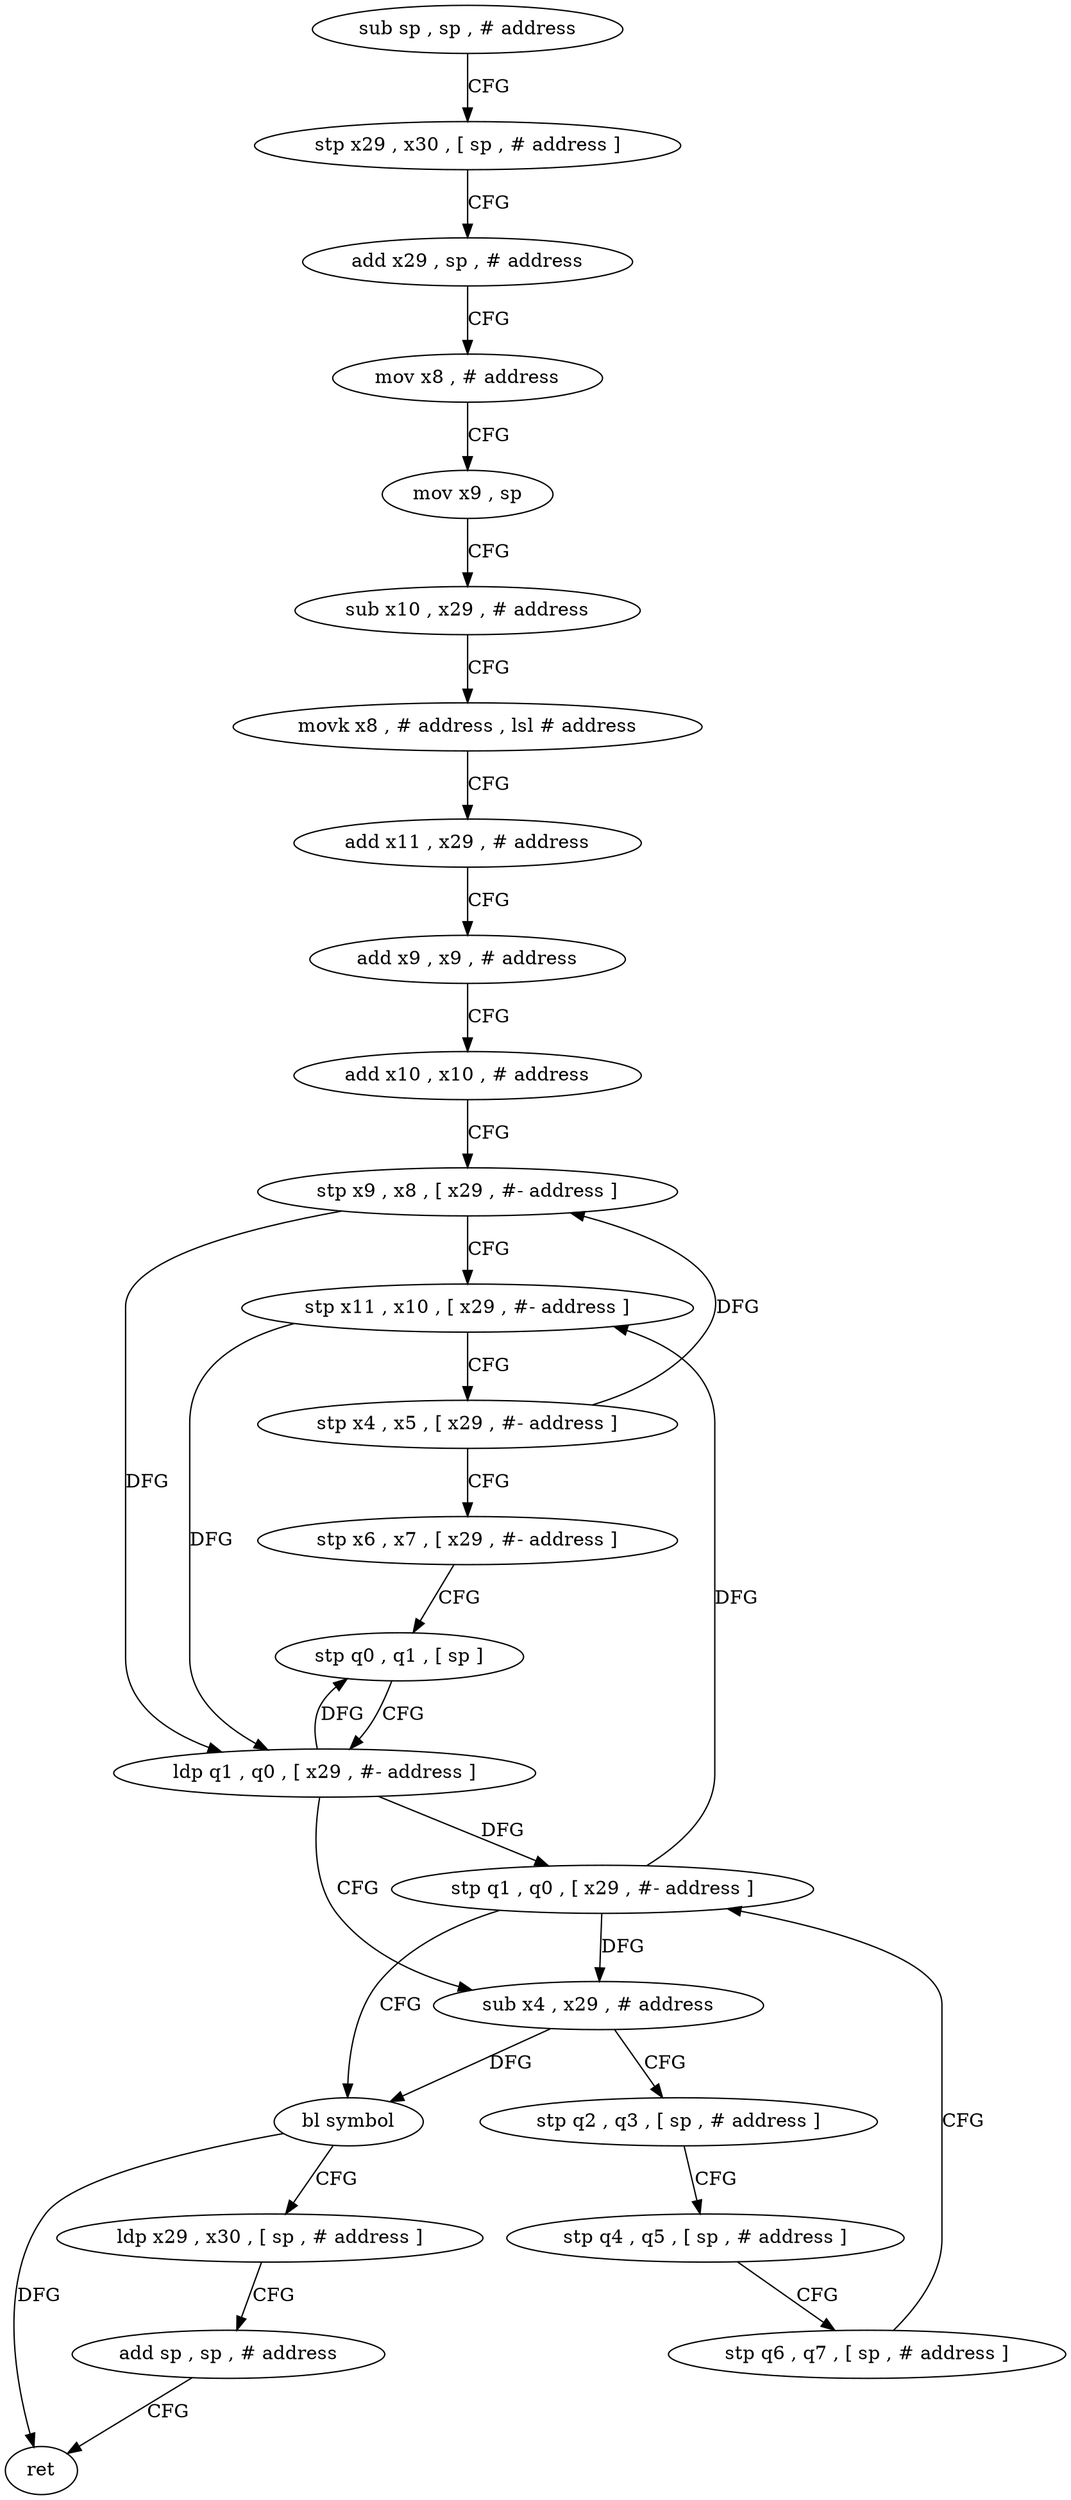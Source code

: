 digraph "func" {
"4214932" [label = "sub sp , sp , # address" ]
"4214936" [label = "stp x29 , x30 , [ sp , # address ]" ]
"4214940" [label = "add x29 , sp , # address" ]
"4214944" [label = "mov x8 , # address" ]
"4214948" [label = "mov x9 , sp" ]
"4214952" [label = "sub x10 , x29 , # address" ]
"4214956" [label = "movk x8 , # address , lsl # address" ]
"4214960" [label = "add x11 , x29 , # address" ]
"4214964" [label = "add x9 , x9 , # address" ]
"4214968" [label = "add x10 , x10 , # address" ]
"4214972" [label = "stp x9 , x8 , [ x29 , #- address ]" ]
"4214976" [label = "stp x11 , x10 , [ x29 , #- address ]" ]
"4214980" [label = "stp x4 , x5 , [ x29 , #- address ]" ]
"4214984" [label = "stp x6 , x7 , [ x29 , #- address ]" ]
"4214988" [label = "stp q0 , q1 , [ sp ]" ]
"4214992" [label = "ldp q1 , q0 , [ x29 , #- address ]" ]
"4214996" [label = "sub x4 , x29 , # address" ]
"4215000" [label = "stp q2 , q3 , [ sp , # address ]" ]
"4215004" [label = "stp q4 , q5 , [ sp , # address ]" ]
"4215008" [label = "stp q6 , q7 , [ sp , # address ]" ]
"4215012" [label = "stp q1 , q0 , [ x29 , #- address ]" ]
"4215016" [label = "bl symbol" ]
"4215020" [label = "ldp x29 , x30 , [ sp , # address ]" ]
"4215024" [label = "add sp , sp , # address" ]
"4215028" [label = "ret" ]
"4214932" -> "4214936" [ label = "CFG" ]
"4214936" -> "4214940" [ label = "CFG" ]
"4214940" -> "4214944" [ label = "CFG" ]
"4214944" -> "4214948" [ label = "CFG" ]
"4214948" -> "4214952" [ label = "CFG" ]
"4214952" -> "4214956" [ label = "CFG" ]
"4214956" -> "4214960" [ label = "CFG" ]
"4214960" -> "4214964" [ label = "CFG" ]
"4214964" -> "4214968" [ label = "CFG" ]
"4214968" -> "4214972" [ label = "CFG" ]
"4214972" -> "4214976" [ label = "CFG" ]
"4214972" -> "4214992" [ label = "DFG" ]
"4214976" -> "4214980" [ label = "CFG" ]
"4214976" -> "4214992" [ label = "DFG" ]
"4214980" -> "4214984" [ label = "CFG" ]
"4214980" -> "4214972" [ label = "DFG" ]
"4214984" -> "4214988" [ label = "CFG" ]
"4214988" -> "4214992" [ label = "CFG" ]
"4214992" -> "4214996" [ label = "CFG" ]
"4214992" -> "4214988" [ label = "DFG" ]
"4214992" -> "4215012" [ label = "DFG" ]
"4214996" -> "4215000" [ label = "CFG" ]
"4214996" -> "4215016" [ label = "DFG" ]
"4215000" -> "4215004" [ label = "CFG" ]
"4215004" -> "4215008" [ label = "CFG" ]
"4215008" -> "4215012" [ label = "CFG" ]
"4215012" -> "4215016" [ label = "CFG" ]
"4215012" -> "4214976" [ label = "DFG" ]
"4215012" -> "4214996" [ label = "DFG" ]
"4215016" -> "4215020" [ label = "CFG" ]
"4215016" -> "4215028" [ label = "DFG" ]
"4215020" -> "4215024" [ label = "CFG" ]
"4215024" -> "4215028" [ label = "CFG" ]
}
